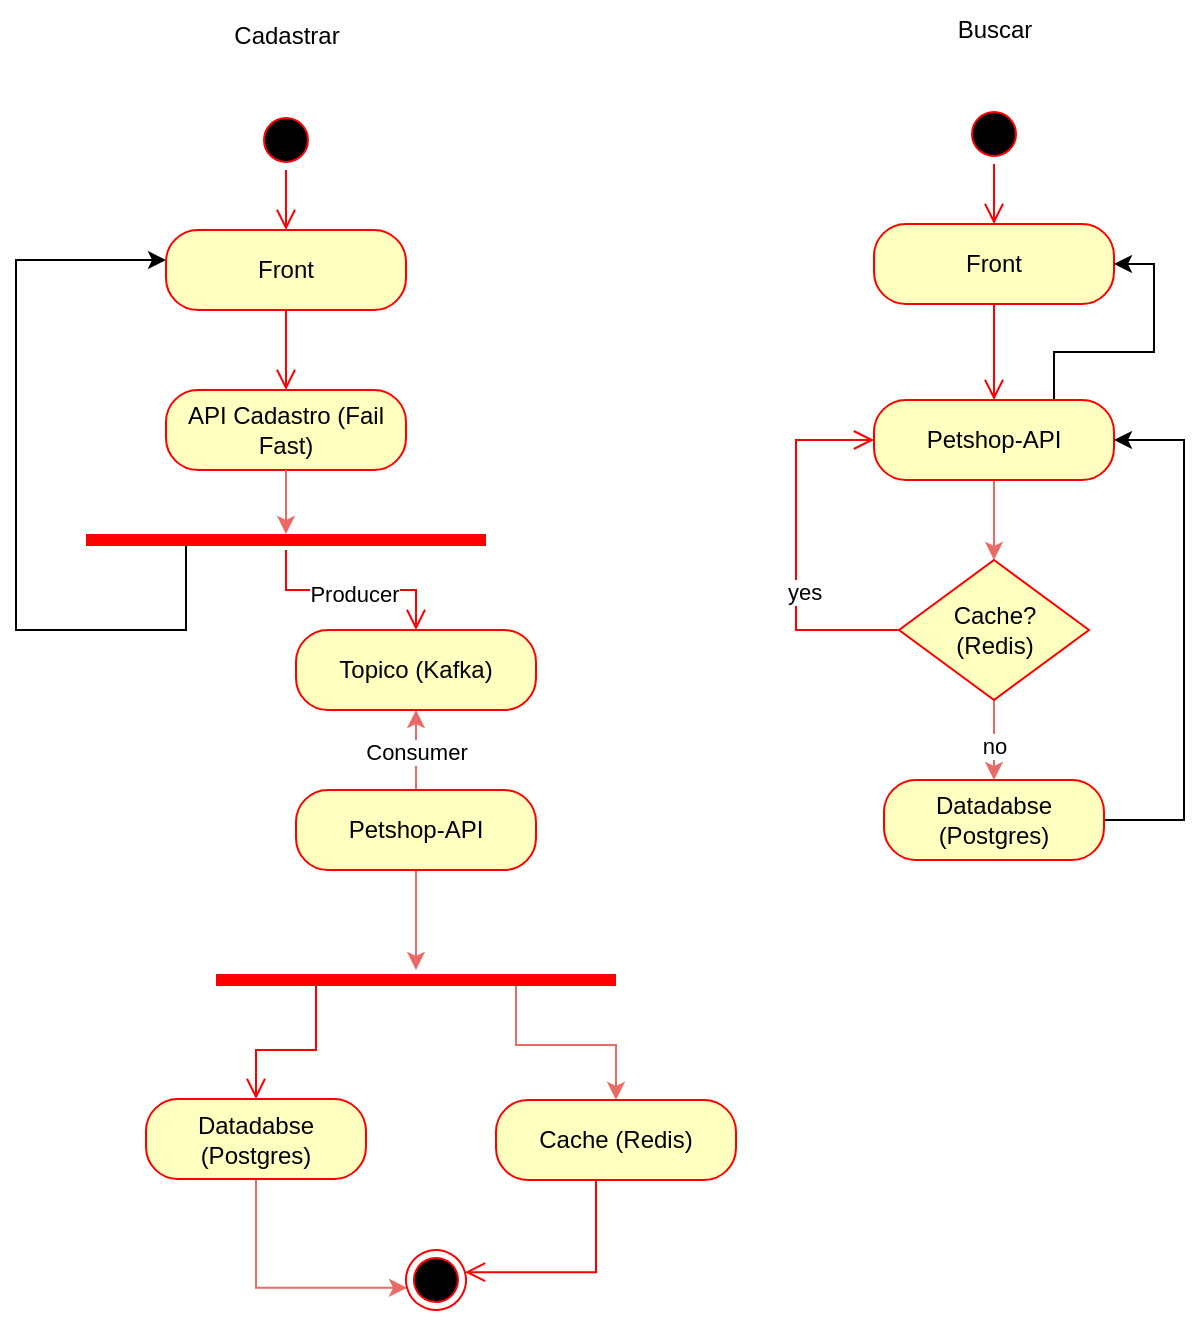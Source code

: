 <mxfile version="22.1.3" type="github" pages="2">
  <diagram name="Usuario" id="MdCg0GDHvMsd0DE7V6tG">
    <mxGraphModel dx="-23" dy="606" grid="1" gridSize="10" guides="1" tooltips="1" connect="1" arrows="1" fold="1" page="1" pageScale="1" pageWidth="827" pageHeight="1169" math="0" shadow="0">
      <root>
        <mxCell id="0" />
        <mxCell id="1" parent="0" />
        <mxCell id="mKvPmJ074jqRb_vuWh6Q-28" style="edgeStyle=orthogonalEdgeStyle;rounded=0;orthogonalLoop=1;jettySize=auto;html=1;exitX=0.25;exitY=0.5;exitDx=0;exitDy=0;exitPerimeter=0;entryX=0;entryY=0.5;entryDx=0;entryDy=0;" edge="1" parent="1" source="mKvPmJ074jqRb_vuWh6Q-17">
          <mxGeometry relative="1" as="geometry">
            <mxPoint x="1045" y="290" as="sourcePoint" />
            <mxPoint x="1035" y="145" as="targetPoint" />
            <Array as="points">
              <mxPoint x="1045" y="330" />
              <mxPoint x="960" y="330" />
              <mxPoint x="960" y="145" />
            </Array>
          </mxGeometry>
        </mxCell>
        <mxCell id="mKvPmJ074jqRb_vuWh6Q-17" value="" style="shape=line;html=1;strokeWidth=6;strokeColor=#ff0000;" vertex="1" parent="1">
          <mxGeometry x="995" y="280" width="200" height="10" as="geometry" />
        </mxCell>
        <mxCell id="mKvPmJ074jqRb_vuWh6Q-18" value="" style="edgeStyle=orthogonalEdgeStyle;html=1;verticalAlign=bottom;endArrow=open;endSize=8;strokeColor=#ff0000;rounded=0;entryX=0.5;entryY=0;entryDx=0;entryDy=0;" edge="1" source="mKvPmJ074jqRb_vuWh6Q-17" parent="1" target="mKvPmJ074jqRb_vuWh6Q-31">
          <mxGeometry relative="1" as="geometry">
            <mxPoint x="1160" y="380" as="targetPoint" />
          </mxGeometry>
        </mxCell>
        <mxCell id="mKvPmJ074jqRb_vuWh6Q-35" value="Producer" style="edgeLabel;html=1;align=center;verticalAlign=middle;resizable=0;points=[];" vertex="1" connectable="0" parent="mKvPmJ074jqRb_vuWh6Q-18">
          <mxGeometry x="-0.2" y="-2" relative="1" as="geometry">
            <mxPoint x="12" as="offset" />
          </mxGeometry>
        </mxCell>
        <mxCell id="mKvPmJ074jqRb_vuWh6Q-19" value="" style="ellipse;html=1;shape=startState;fillColor=#000000;strokeColor=#ff0000;" vertex="1" parent="1">
          <mxGeometry x="1080" y="70" width="30" height="30" as="geometry" />
        </mxCell>
        <mxCell id="mKvPmJ074jqRb_vuWh6Q-20" value="" style="edgeStyle=orthogonalEdgeStyle;html=1;verticalAlign=bottom;endArrow=open;endSize=8;strokeColor=#ff0000;rounded=0;entryX=0.5;entryY=0;entryDx=0;entryDy=0;" edge="1" source="mKvPmJ074jqRb_vuWh6Q-19" parent="1" target="mKvPmJ074jqRb_vuWh6Q-21">
          <mxGeometry relative="1" as="geometry">
            <mxPoint x="1095" y="160" as="targetPoint" />
          </mxGeometry>
        </mxCell>
        <mxCell id="mKvPmJ074jqRb_vuWh6Q-21" value="Front" style="rounded=1;whiteSpace=wrap;html=1;arcSize=40;fontColor=#000000;fillColor=#ffffc0;strokeColor=#ff0000;" vertex="1" parent="1">
          <mxGeometry x="1035" y="130" width="120" height="40" as="geometry" />
        </mxCell>
        <mxCell id="mKvPmJ074jqRb_vuWh6Q-22" value="" style="edgeStyle=orthogonalEdgeStyle;html=1;verticalAlign=bottom;endArrow=open;endSize=8;strokeColor=#ff0000;rounded=0;entryX=0.5;entryY=0;entryDx=0;entryDy=0;" edge="1" source="mKvPmJ074jqRb_vuWh6Q-21" parent="1" target="mKvPmJ074jqRb_vuWh6Q-23">
          <mxGeometry relative="1" as="geometry">
            <mxPoint x="1100" y="260" as="targetPoint" />
          </mxGeometry>
        </mxCell>
        <mxCell id="mKvPmJ074jqRb_vuWh6Q-23" value="API Cadastro (Fail Fast)" style="rounded=1;whiteSpace=wrap;html=1;arcSize=40;fontColor=#000000;fillColor=#ffffc0;strokeColor=#ff0000;" vertex="1" parent="1">
          <mxGeometry x="1035" y="210" width="120" height="40" as="geometry" />
        </mxCell>
        <mxCell id="mKvPmJ074jqRb_vuWh6Q-25" style="edgeStyle=orthogonalEdgeStyle;rounded=0;orthogonalLoop=1;jettySize=auto;html=1;entryX=0.5;entryY=0.2;entryDx=0;entryDy=0;entryPerimeter=0;strokeColor=#EA6B66;" edge="1" parent="1" source="mKvPmJ074jqRb_vuWh6Q-23" target="mKvPmJ074jqRb_vuWh6Q-17">
          <mxGeometry relative="1" as="geometry" />
        </mxCell>
        <mxCell id="mKvPmJ074jqRb_vuWh6Q-33" style="edgeStyle=orthogonalEdgeStyle;rounded=0;orthogonalLoop=1;jettySize=auto;html=1;entryX=0.5;entryY=1;entryDx=0;entryDy=0;strokeColor=#EA6B66;" edge="1" parent="1" source="mKvPmJ074jqRb_vuWh6Q-26" target="mKvPmJ074jqRb_vuWh6Q-31">
          <mxGeometry relative="1" as="geometry" />
        </mxCell>
        <mxCell id="mKvPmJ074jqRb_vuWh6Q-34" value="Consumer" style="edgeLabel;html=1;align=center;verticalAlign=middle;resizable=0;points=[];" vertex="1" connectable="0" parent="mKvPmJ074jqRb_vuWh6Q-33">
          <mxGeometry x="-0.05" relative="1" as="geometry">
            <mxPoint as="offset" />
          </mxGeometry>
        </mxCell>
        <mxCell id="mKvPmJ074jqRb_vuWh6Q-73" style="edgeStyle=orthogonalEdgeStyle;rounded=0;orthogonalLoop=1;jettySize=auto;html=1;strokeColor=#EA6B66;" edge="1" parent="1" source="mKvPmJ074jqRb_vuWh6Q-26" target="mKvPmJ074jqRb_vuWh6Q-71">
          <mxGeometry relative="1" as="geometry" />
        </mxCell>
        <mxCell id="mKvPmJ074jqRb_vuWh6Q-26" value="Petshop-API" style="rounded=1;whiteSpace=wrap;html=1;arcSize=40;fontColor=#000000;fillColor=#ffffc0;strokeColor=#ff0000;" vertex="1" parent="1">
          <mxGeometry x="1100" y="410" width="120" height="40" as="geometry" />
        </mxCell>
        <mxCell id="mKvPmJ074jqRb_vuWh6Q-78" style="edgeStyle=orthogonalEdgeStyle;rounded=0;orthogonalLoop=1;jettySize=auto;html=1;entryX=0;entryY=0;entryDx=0;entryDy=0;exitX=0.5;exitY=1;exitDx=0;exitDy=0;strokeColor=#EA6B66;" edge="1" parent="1" source="mKvPmJ074jqRb_vuWh6Q-29" target="mKvPmJ074jqRb_vuWh6Q-36">
          <mxGeometry relative="1" as="geometry">
            <Array as="points">
              <mxPoint x="1080" y="659" />
            </Array>
          </mxGeometry>
        </mxCell>
        <mxCell id="mKvPmJ074jqRb_vuWh6Q-29" value="Datadabse (Postgres)" style="whiteSpace=wrap;html=1;fillColor=#ffffc0;strokeColor=#ff0000;fontColor=#000000;rounded=1;arcSize=40;" vertex="1" parent="1">
          <mxGeometry x="1025" y="564.5" width="110" height="40" as="geometry" />
        </mxCell>
        <mxCell id="mKvPmJ074jqRb_vuWh6Q-31" value="Topico (Kafka)" style="rounded=1;whiteSpace=wrap;html=1;arcSize=40;fontColor=#000000;fillColor=#ffffc0;strokeColor=#ff0000;" vertex="1" parent="1">
          <mxGeometry x="1100" y="330" width="120" height="40" as="geometry" />
        </mxCell>
        <mxCell id="mKvPmJ074jqRb_vuWh6Q-36" value="" style="ellipse;html=1;shape=endState;fillColor=#000000;strokeColor=#ff0000;rotation=-60;" vertex="1" parent="1">
          <mxGeometry x="1155" y="640" width="30" height="30" as="geometry" />
        </mxCell>
        <mxCell id="mKvPmJ074jqRb_vuWh6Q-39" value="Cadastrar" style="text;html=1;align=center;verticalAlign=middle;resizable=0;points=[];autosize=1;strokeColor=none;fillColor=none;" vertex="1" parent="1">
          <mxGeometry x="1055" y="18" width="80" height="30" as="geometry" />
        </mxCell>
        <mxCell id="mKvPmJ074jqRb_vuWh6Q-44" value="" style="ellipse;html=1;shape=startState;fillColor=#000000;strokeColor=#ff0000;" vertex="1" parent="1">
          <mxGeometry x="1434" y="67" width="30" height="30" as="geometry" />
        </mxCell>
        <mxCell id="mKvPmJ074jqRb_vuWh6Q-45" value="" style="edgeStyle=orthogonalEdgeStyle;html=1;verticalAlign=bottom;endArrow=open;endSize=8;strokeColor=#ff0000;rounded=0;entryX=0.5;entryY=0;entryDx=0;entryDy=0;" edge="1" parent="1" source="mKvPmJ074jqRb_vuWh6Q-44" target="mKvPmJ074jqRb_vuWh6Q-46">
          <mxGeometry relative="1" as="geometry">
            <mxPoint x="1449" y="157" as="targetPoint" />
          </mxGeometry>
        </mxCell>
        <mxCell id="mKvPmJ074jqRb_vuWh6Q-46" value="Front" style="rounded=1;whiteSpace=wrap;html=1;arcSize=40;fontColor=#000000;fillColor=#ffffc0;strokeColor=#ff0000;" vertex="1" parent="1">
          <mxGeometry x="1389" y="127" width="120" height="40" as="geometry" />
        </mxCell>
        <mxCell id="mKvPmJ074jqRb_vuWh6Q-47" value="" style="edgeStyle=orthogonalEdgeStyle;html=1;verticalAlign=bottom;endArrow=open;endSize=8;strokeColor=#ff0000;rounded=0;entryX=0.5;entryY=0;entryDx=0;entryDy=0;" edge="1" parent="1" source="mKvPmJ074jqRb_vuWh6Q-46" target="mKvPmJ074jqRb_vuWh6Q-53">
          <mxGeometry relative="1" as="geometry">
            <mxPoint x="1449" y="207" as="targetPoint" />
          </mxGeometry>
        </mxCell>
        <mxCell id="mKvPmJ074jqRb_vuWh6Q-64" style="edgeStyle=orthogonalEdgeStyle;rounded=0;orthogonalLoop=1;jettySize=auto;html=1;entryX=0.5;entryY=0;entryDx=0;entryDy=0;strokeColor=#EA6B66;" edge="1" parent="1" source="mKvPmJ074jqRb_vuWh6Q-53" target="mKvPmJ074jqRb_vuWh6Q-59">
          <mxGeometry relative="1" as="geometry" />
        </mxCell>
        <mxCell id="mKvPmJ074jqRb_vuWh6Q-70" style="edgeStyle=orthogonalEdgeStyle;rounded=0;orthogonalLoop=1;jettySize=auto;html=1;exitX=0.75;exitY=0;exitDx=0;exitDy=0;entryX=1;entryY=0.5;entryDx=0;entryDy=0;" edge="1" parent="1" source="mKvPmJ074jqRb_vuWh6Q-53" target="mKvPmJ074jqRb_vuWh6Q-46">
          <mxGeometry relative="1" as="geometry" />
        </mxCell>
        <mxCell id="mKvPmJ074jqRb_vuWh6Q-53" value="Petshop-API" style="rounded=1;whiteSpace=wrap;html=1;arcSize=40;fontColor=#000000;fillColor=#ffffc0;strokeColor=#ff0000;" vertex="1" parent="1">
          <mxGeometry x="1389" y="215" width="120" height="40" as="geometry" />
        </mxCell>
        <mxCell id="mKvPmJ074jqRb_vuWh6Q-69" style="edgeStyle=orthogonalEdgeStyle;rounded=0;orthogonalLoop=1;jettySize=auto;html=1;" edge="1" parent="1" source="mKvPmJ074jqRb_vuWh6Q-55">
          <mxGeometry relative="1" as="geometry">
            <mxPoint x="1509" y="235" as="targetPoint" />
            <Array as="points">
              <mxPoint x="1544" y="425" />
              <mxPoint x="1544" y="235" />
            </Array>
          </mxGeometry>
        </mxCell>
        <mxCell id="mKvPmJ074jqRb_vuWh6Q-55" value="Datadabse (Postgres)" style="whiteSpace=wrap;html=1;fillColor=#ffffc0;strokeColor=#ff0000;fontColor=#000000;rounded=1;arcSize=40;" vertex="1" parent="1">
          <mxGeometry x="1394" y="405" width="110" height="40" as="geometry" />
        </mxCell>
        <mxCell id="mKvPmJ074jqRb_vuWh6Q-58" value="Buscar" style="text;html=1;align=center;verticalAlign=middle;resizable=0;points=[];autosize=1;strokeColor=none;fillColor=none;" vertex="1" parent="1">
          <mxGeometry x="1419" y="15" width="60" height="30" as="geometry" />
        </mxCell>
        <mxCell id="mKvPmJ074jqRb_vuWh6Q-65" style="edgeStyle=orthogonalEdgeStyle;rounded=0;orthogonalLoop=1;jettySize=auto;html=1;strokeColor=#EA6B66;" edge="1" parent="1" source="mKvPmJ074jqRb_vuWh6Q-59" target="mKvPmJ074jqRb_vuWh6Q-55">
          <mxGeometry relative="1" as="geometry" />
        </mxCell>
        <mxCell id="mKvPmJ074jqRb_vuWh6Q-66" value="no" style="edgeLabel;html=1;align=center;verticalAlign=middle;resizable=0;points=[];" vertex="1" connectable="0" parent="mKvPmJ074jqRb_vuWh6Q-65">
          <mxGeometry x="-0.545" y="-1" relative="1" as="geometry">
            <mxPoint x="1" y="14" as="offset" />
          </mxGeometry>
        </mxCell>
        <mxCell id="mKvPmJ074jqRb_vuWh6Q-59" value="Cache? &lt;br&gt;(Redis)" style="rhombus;whiteSpace=wrap;html=1;fontColor=#000000;fillColor=#ffffc0;strokeColor=#ff0000;" vertex="1" parent="1">
          <mxGeometry x="1401.5" y="295" width="95" height="70" as="geometry" />
        </mxCell>
        <mxCell id="mKvPmJ074jqRb_vuWh6Q-61" value="yes" style="edgeStyle=orthogonalEdgeStyle;html=1;align=left;verticalAlign=top;endArrow=open;endSize=8;strokeColor=#ff0000;rounded=0;entryX=0;entryY=0.5;entryDx=0;entryDy=0;exitX=0;exitY=0.5;exitDx=0;exitDy=0;" edge="1" source="mKvPmJ074jqRb_vuWh6Q-59" parent="1" target="mKvPmJ074jqRb_vuWh6Q-53">
          <mxGeometry x="-0.092" y="6" relative="1" as="geometry">
            <mxPoint x="1374.71" y="235" as="targetPoint" />
            <mxPoint x="1393.996" y="315" as="sourcePoint" />
            <Array as="points">
              <mxPoint x="1350" y="330" />
              <mxPoint x="1350" y="235" />
            </Array>
            <mxPoint as="offset" />
          </mxGeometry>
        </mxCell>
        <mxCell id="mKvPmJ074jqRb_vuWh6Q-77" style="edgeStyle=orthogonalEdgeStyle;rounded=0;orthogonalLoop=1;jettySize=auto;html=1;exitX=0.75;exitY=0.5;exitDx=0;exitDy=0;exitPerimeter=0;entryX=0.5;entryY=0;entryDx=0;entryDy=0;strokeColor=#EA6B66;" edge="1" parent="1" source="mKvPmJ074jqRb_vuWh6Q-71" target="mKvPmJ074jqRb_vuWh6Q-75">
          <mxGeometry relative="1" as="geometry">
            <mxPoint x="1240" y="540" as="targetPoint" />
          </mxGeometry>
        </mxCell>
        <mxCell id="mKvPmJ074jqRb_vuWh6Q-71" value="" style="shape=line;html=1;strokeWidth=6;strokeColor=#ff0000;" vertex="1" parent="1">
          <mxGeometry x="1060" y="500" width="200" height="10" as="geometry" />
        </mxCell>
        <mxCell id="mKvPmJ074jqRb_vuWh6Q-72" value="" style="edgeStyle=orthogonalEdgeStyle;html=1;verticalAlign=bottom;endArrow=open;endSize=8;strokeColor=#ff0000;rounded=0;entryX=0.5;entryY=0;entryDx=0;entryDy=0;exitX=0.25;exitY=0.5;exitDx=0;exitDy=0;exitPerimeter=0;" edge="1" source="mKvPmJ074jqRb_vuWh6Q-71" parent="1" target="mKvPmJ074jqRb_vuWh6Q-29">
          <mxGeometry relative="1" as="geometry">
            <mxPoint x="1160" y="560" as="targetPoint" />
            <Array as="points">
              <mxPoint x="1110" y="540" />
              <mxPoint x="1080" y="540" />
            </Array>
          </mxGeometry>
        </mxCell>
        <mxCell id="mKvPmJ074jqRb_vuWh6Q-75" value="Cache (Redis)" style="rounded=1;whiteSpace=wrap;html=1;arcSize=40;fontColor=#000000;fillColor=#ffffc0;strokeColor=#ff0000;" vertex="1" parent="1">
          <mxGeometry x="1200" y="565" width="120" height="40" as="geometry" />
        </mxCell>
        <mxCell id="mKvPmJ074jqRb_vuWh6Q-76" value="" style="edgeStyle=orthogonalEdgeStyle;html=1;verticalAlign=bottom;endArrow=open;endSize=8;strokeColor=#ff0000;rounded=0;entryX=1;entryY=1;entryDx=0;entryDy=0;" edge="1" source="mKvPmJ074jqRb_vuWh6Q-75" parent="1" target="mKvPmJ074jqRb_vuWh6Q-36">
          <mxGeometry relative="1" as="geometry">
            <mxPoint x="1280" y="665" as="targetPoint" />
            <Array as="points">
              <mxPoint x="1250" y="651" />
            </Array>
          </mxGeometry>
        </mxCell>
      </root>
    </mxGraphModel>
  </diagram>
  <diagram id="oktH2O2HCwPA8V2CcfnX" name="Página-2">
    <mxGraphModel dx="804" dy="606" grid="1" gridSize="10" guides="1" tooltips="1" connect="1" arrows="1" fold="1" page="1" pageScale="1" pageWidth="827" pageHeight="1169" math="0" shadow="0">
      <root>
        <mxCell id="0" />
        <mxCell id="1" parent="0" />
      </root>
    </mxGraphModel>
  </diagram>
</mxfile>
